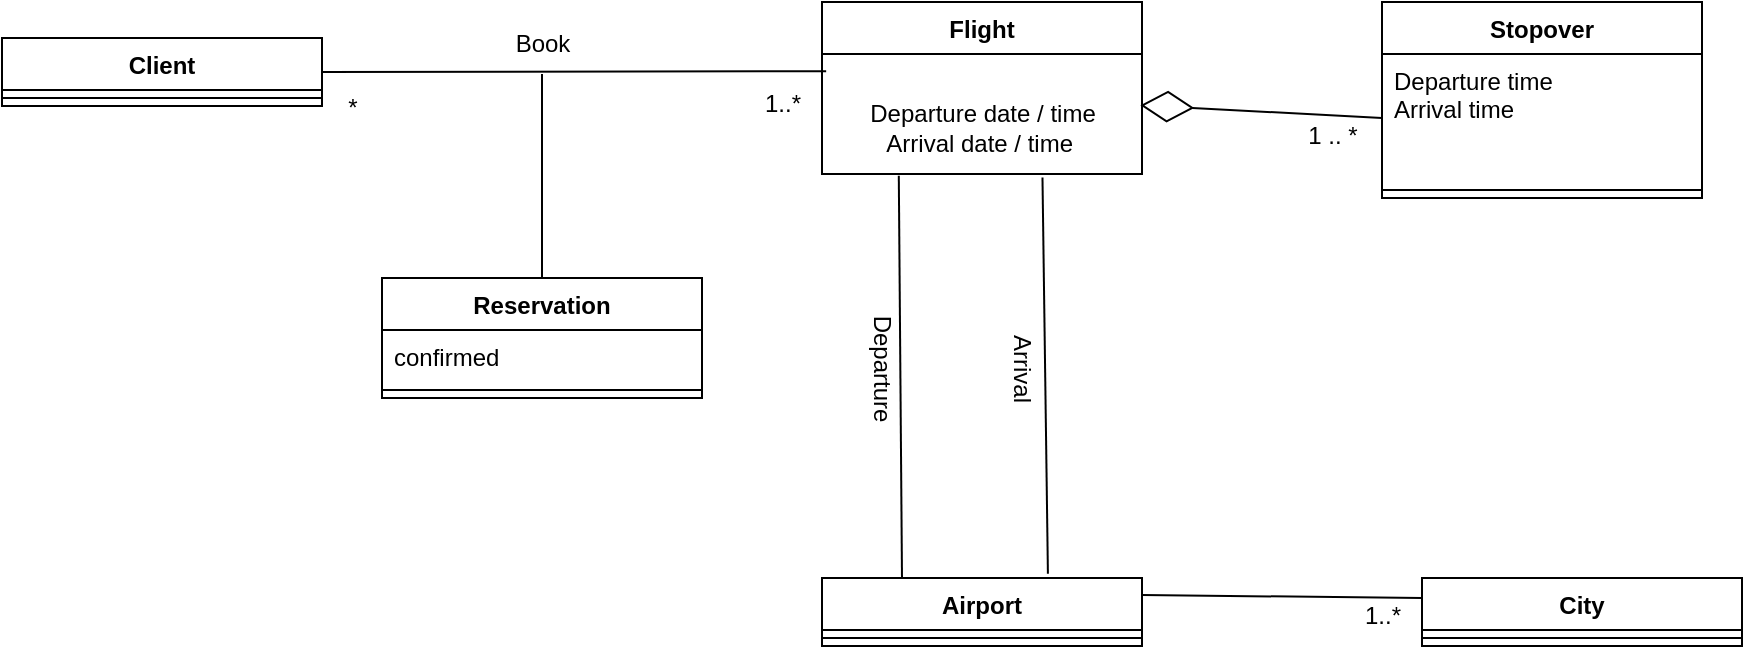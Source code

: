 <mxfile version="28.1.2">
  <diagram name="Page-1" id="7RwAUAJAJVHgk1P44DSg">
    <mxGraphModel dx="1078" dy="833" grid="1" gridSize="10" guides="1" tooltips="1" connect="1" arrows="1" fold="1" page="1" pageScale="1" pageWidth="827" pageHeight="1169" math="0" shadow="0">
      <root>
        <mxCell id="0" />
        <mxCell id="1" parent="0" />
        <mxCell id="RTL_0CXk1tVwcRtyHYLA-1" value="Client" style="swimlane;fontStyle=1;align=center;verticalAlign=top;childLayout=stackLayout;horizontal=1;startSize=26;horizontalStack=0;resizeParent=1;resizeParentMax=0;resizeLast=0;collapsible=1;marginBottom=0;whiteSpace=wrap;html=1;" vertex="1" parent="1">
          <mxGeometry x="50" y="200" width="160" height="34" as="geometry" />
        </mxCell>
        <mxCell id="RTL_0CXk1tVwcRtyHYLA-3" value="" style="line;strokeWidth=1;fillColor=none;align=left;verticalAlign=middle;spacingTop=-1;spacingLeft=3;spacingRight=3;rotatable=0;labelPosition=right;points=[];portConstraint=eastwest;strokeColor=inherit;" vertex="1" parent="RTL_0CXk1tVwcRtyHYLA-1">
          <mxGeometry y="26" width="160" height="8" as="geometry" />
        </mxCell>
        <mxCell id="RTL_0CXk1tVwcRtyHYLA-5" value="Flight" style="swimlane;fontStyle=1;align=center;verticalAlign=top;childLayout=stackLayout;horizontal=1;startSize=26;horizontalStack=0;resizeParent=1;resizeParentMax=0;resizeLast=0;collapsible=1;marginBottom=0;whiteSpace=wrap;html=1;" vertex="1" parent="1">
          <mxGeometry x="460" y="182" width="160" height="86" as="geometry" />
        </mxCell>
        <mxCell id="RTL_0CXk1tVwcRtyHYLA-20" value="&lt;br&gt;&lt;div&gt;&lt;span style=&quot;background-color: transparent; color: light-dark(rgb(0, 0, 0), rgb(255, 255, 255));&quot;&gt;Departure date / time&lt;/span&gt;&lt;/div&gt;&lt;div&gt;&lt;span style=&quot;background-color: transparent; color: light-dark(rgb(0, 0, 0), rgb(255, 255, 255));&quot;&gt;Arrival date / time&amp;nbsp;&lt;/span&gt;&lt;/div&gt;" style="text;html=1;align=center;verticalAlign=middle;resizable=0;points=[];autosize=1;strokeColor=none;fillColor=none;" vertex="1" parent="RTL_0CXk1tVwcRtyHYLA-5">
          <mxGeometry y="26" width="160" height="60" as="geometry" />
        </mxCell>
        <mxCell id="RTL_0CXk1tVwcRtyHYLA-9" value="" style="endArrow=none;html=1;rounded=0;exitX=1;exitY=0.5;exitDx=0;exitDy=0;entryX=0.013;entryY=0.143;entryDx=0;entryDy=0;entryPerimeter=0;" edge="1" parent="1" source="RTL_0CXk1tVwcRtyHYLA-1" target="RTL_0CXk1tVwcRtyHYLA-20">
          <mxGeometry width="50" height="50" relative="1" as="geometry">
            <mxPoint x="390" y="500" as="sourcePoint" />
            <mxPoint x="440" y="450" as="targetPoint" />
          </mxGeometry>
        </mxCell>
        <mxCell id="RTL_0CXk1tVwcRtyHYLA-10" value="Book" style="text;html=1;align=center;verticalAlign=middle;resizable=0;points=[];autosize=1;strokeColor=none;fillColor=none;" vertex="1" parent="1">
          <mxGeometry x="295" y="188" width="50" height="30" as="geometry" />
        </mxCell>
        <mxCell id="RTL_0CXk1tVwcRtyHYLA-11" value="1..*" style="text;html=1;align=center;verticalAlign=middle;resizable=0;points=[];autosize=1;strokeColor=none;fillColor=none;" vertex="1" parent="1">
          <mxGeometry x="420" y="218" width="40" height="30" as="geometry" />
        </mxCell>
        <mxCell id="RTL_0CXk1tVwcRtyHYLA-12" value="*" style="text;html=1;align=center;verticalAlign=middle;resizable=0;points=[];autosize=1;strokeColor=none;fillColor=none;" vertex="1" parent="1">
          <mxGeometry x="210" y="220" width="30" height="30" as="geometry" />
        </mxCell>
        <mxCell id="RTL_0CXk1tVwcRtyHYLA-13" value="" style="endArrow=none;html=1;rounded=0;entryX=0.5;entryY=1;entryDx=0;entryDy=0;entryPerimeter=0;exitX=0.5;exitY=0;exitDx=0;exitDy=0;" edge="1" parent="1" source="RTL_0CXk1tVwcRtyHYLA-14" target="RTL_0CXk1tVwcRtyHYLA-10">
          <mxGeometry width="50" height="50" relative="1" as="geometry">
            <mxPoint x="320" y="320" as="sourcePoint" />
            <mxPoint x="320" y="230" as="targetPoint" />
          </mxGeometry>
        </mxCell>
        <mxCell id="RTL_0CXk1tVwcRtyHYLA-14" value="Reservation" style="swimlane;fontStyle=1;align=center;verticalAlign=top;childLayout=stackLayout;horizontal=1;startSize=26;horizontalStack=0;resizeParent=1;resizeParentMax=0;resizeLast=0;collapsible=1;marginBottom=0;whiteSpace=wrap;html=1;" vertex="1" parent="1">
          <mxGeometry x="240" y="320" width="160" height="60" as="geometry" />
        </mxCell>
        <mxCell id="RTL_0CXk1tVwcRtyHYLA-15" value="confirmed" style="text;strokeColor=none;fillColor=none;align=left;verticalAlign=top;spacingLeft=4;spacingRight=4;overflow=hidden;rotatable=0;points=[[0,0.5],[1,0.5]];portConstraint=eastwest;whiteSpace=wrap;html=1;" vertex="1" parent="RTL_0CXk1tVwcRtyHYLA-14">
          <mxGeometry y="26" width="160" height="26" as="geometry" />
        </mxCell>
        <mxCell id="RTL_0CXk1tVwcRtyHYLA-16" value="" style="line;strokeWidth=1;fillColor=none;align=left;verticalAlign=middle;spacingTop=-1;spacingLeft=3;spacingRight=3;rotatable=0;labelPosition=right;points=[];portConstraint=eastwest;strokeColor=inherit;" vertex="1" parent="RTL_0CXk1tVwcRtyHYLA-14">
          <mxGeometry y="52" width="160" height="8" as="geometry" />
        </mxCell>
        <mxCell id="RTL_0CXk1tVwcRtyHYLA-21" value="Airport" style="swimlane;fontStyle=1;align=center;verticalAlign=top;childLayout=stackLayout;horizontal=1;startSize=26;horizontalStack=0;resizeParent=1;resizeParentMax=0;resizeLast=0;collapsible=1;marginBottom=0;whiteSpace=wrap;html=1;" vertex="1" parent="1">
          <mxGeometry x="460" y="470" width="160" height="34" as="geometry" />
        </mxCell>
        <mxCell id="RTL_0CXk1tVwcRtyHYLA-23" value="" style="line;strokeWidth=1;fillColor=none;align=left;verticalAlign=middle;spacingTop=-1;spacingLeft=3;spacingRight=3;rotatable=0;labelPosition=right;points=[];portConstraint=eastwest;strokeColor=inherit;" vertex="1" parent="RTL_0CXk1tVwcRtyHYLA-21">
          <mxGeometry y="26" width="160" height="8" as="geometry" />
        </mxCell>
        <mxCell id="RTL_0CXk1tVwcRtyHYLA-25" value="" style="endArrow=none;html=1;rounded=0;entryX=0.24;entryY=1.014;entryDx=0;entryDy=0;entryPerimeter=0;exitX=0.25;exitY=0;exitDx=0;exitDy=0;" edge="1" parent="1" source="RTL_0CXk1tVwcRtyHYLA-21" target="RTL_0CXk1tVwcRtyHYLA-20">
          <mxGeometry width="50" height="50" relative="1" as="geometry">
            <mxPoint x="537" y="460" as="sourcePoint" />
            <mxPoint x="570" y="370" as="targetPoint" />
          </mxGeometry>
        </mxCell>
        <mxCell id="RTL_0CXk1tVwcRtyHYLA-27" value="Stopover" style="swimlane;fontStyle=1;align=center;verticalAlign=top;childLayout=stackLayout;horizontal=1;startSize=26;horizontalStack=0;resizeParent=1;resizeParentMax=0;resizeLast=0;collapsible=1;marginBottom=0;whiteSpace=wrap;html=1;" vertex="1" parent="1">
          <mxGeometry x="740" y="182" width="160" height="98" as="geometry" />
        </mxCell>
        <mxCell id="RTL_0CXk1tVwcRtyHYLA-28" value="Departure time&lt;div&gt;Arrival time&lt;/div&gt;" style="text;strokeColor=none;fillColor=none;align=left;verticalAlign=top;spacingLeft=4;spacingRight=4;overflow=hidden;rotatable=0;points=[[0,0.5],[1,0.5]];portConstraint=eastwest;whiteSpace=wrap;html=1;" vertex="1" parent="RTL_0CXk1tVwcRtyHYLA-27">
          <mxGeometry y="26" width="160" height="64" as="geometry" />
        </mxCell>
        <mxCell id="RTL_0CXk1tVwcRtyHYLA-29" value="" style="line;strokeWidth=1;fillColor=none;align=left;verticalAlign=middle;spacingTop=-1;spacingLeft=3;spacingRight=3;rotatable=0;labelPosition=right;points=[];portConstraint=eastwest;strokeColor=inherit;" vertex="1" parent="RTL_0CXk1tVwcRtyHYLA-27">
          <mxGeometry y="90" width="160" height="8" as="geometry" />
        </mxCell>
        <mxCell id="RTL_0CXk1tVwcRtyHYLA-32" value="1 .. *" style="text;html=1;align=center;verticalAlign=middle;resizable=0;points=[];autosize=1;strokeColor=none;fillColor=none;" vertex="1" parent="1">
          <mxGeometry x="690" y="234" width="50" height="30" as="geometry" />
        </mxCell>
        <mxCell id="RTL_0CXk1tVwcRtyHYLA-33" value="" style="endArrow=diamondThin;endFill=0;endSize=24;html=1;rounded=0;entryX=0.995;entryY=0.427;entryDx=0;entryDy=0;entryPerimeter=0;exitX=0;exitY=0.5;exitDx=0;exitDy=0;" edge="1" parent="1" source="RTL_0CXk1tVwcRtyHYLA-28" target="RTL_0CXk1tVwcRtyHYLA-20">
          <mxGeometry width="160" relative="1" as="geometry">
            <mxPoint x="660" y="340" as="sourcePoint" />
            <mxPoint x="820" y="340" as="targetPoint" />
          </mxGeometry>
        </mxCell>
        <mxCell id="RTL_0CXk1tVwcRtyHYLA-34" value="Departure" style="text;html=1;align=center;verticalAlign=middle;resizable=0;points=[];autosize=1;strokeColor=none;fillColor=none;rotation=90;" vertex="1" parent="1">
          <mxGeometry x="450" y="350" width="80" height="30" as="geometry" />
        </mxCell>
        <mxCell id="RTL_0CXk1tVwcRtyHYLA-37" value="" style="endArrow=none;html=1;rounded=0;exitX=0.706;exitY=-0.061;exitDx=0;exitDy=0;exitPerimeter=0;entryX=0.689;entryY=1.029;entryDx=0;entryDy=0;entryPerimeter=0;" edge="1" parent="1" source="RTL_0CXk1tVwcRtyHYLA-21" target="RTL_0CXk1tVwcRtyHYLA-20">
          <mxGeometry width="50" height="50" relative="1" as="geometry">
            <mxPoint x="573" y="468" as="sourcePoint" />
            <mxPoint x="570" y="270" as="targetPoint" />
          </mxGeometry>
        </mxCell>
        <mxCell id="RTL_0CXk1tVwcRtyHYLA-36" value="Arrival" style="text;html=1;align=center;verticalAlign=middle;resizable=0;points=[];autosize=1;strokeColor=none;fillColor=none;rotation=90;" vertex="1" parent="1">
          <mxGeometry x="530" y="350" width="60" height="30" as="geometry" />
        </mxCell>
        <mxCell id="RTL_0CXk1tVwcRtyHYLA-38" value="City" style="swimlane;fontStyle=1;align=center;verticalAlign=top;childLayout=stackLayout;horizontal=1;startSize=26;horizontalStack=0;resizeParent=1;resizeParentMax=0;resizeLast=0;collapsible=1;marginBottom=0;whiteSpace=wrap;html=1;" vertex="1" parent="1">
          <mxGeometry x="760" y="470" width="160" height="34" as="geometry" />
        </mxCell>
        <mxCell id="RTL_0CXk1tVwcRtyHYLA-40" value="" style="line;strokeWidth=1;fillColor=none;align=left;verticalAlign=middle;spacingTop=-1;spacingLeft=3;spacingRight=3;rotatable=0;labelPosition=right;points=[];portConstraint=eastwest;strokeColor=inherit;" vertex="1" parent="RTL_0CXk1tVwcRtyHYLA-38">
          <mxGeometry y="26" width="160" height="8" as="geometry" />
        </mxCell>
        <mxCell id="RTL_0CXk1tVwcRtyHYLA-42" value="" style="endArrow=none;html=1;rounded=0;exitX=1;exitY=0.25;exitDx=0;exitDy=0;" edge="1" parent="1" source="RTL_0CXk1tVwcRtyHYLA-21">
          <mxGeometry width="50" height="50" relative="1" as="geometry">
            <mxPoint x="710" y="530" as="sourcePoint" />
            <mxPoint x="760" y="480" as="targetPoint" />
          </mxGeometry>
        </mxCell>
        <mxCell id="RTL_0CXk1tVwcRtyHYLA-43" value="1..*" style="text;html=1;align=center;verticalAlign=middle;resizable=0;points=[];autosize=1;strokeColor=none;fillColor=none;" vertex="1" parent="1">
          <mxGeometry x="720" y="474" width="40" height="30" as="geometry" />
        </mxCell>
      </root>
    </mxGraphModel>
  </diagram>
</mxfile>
